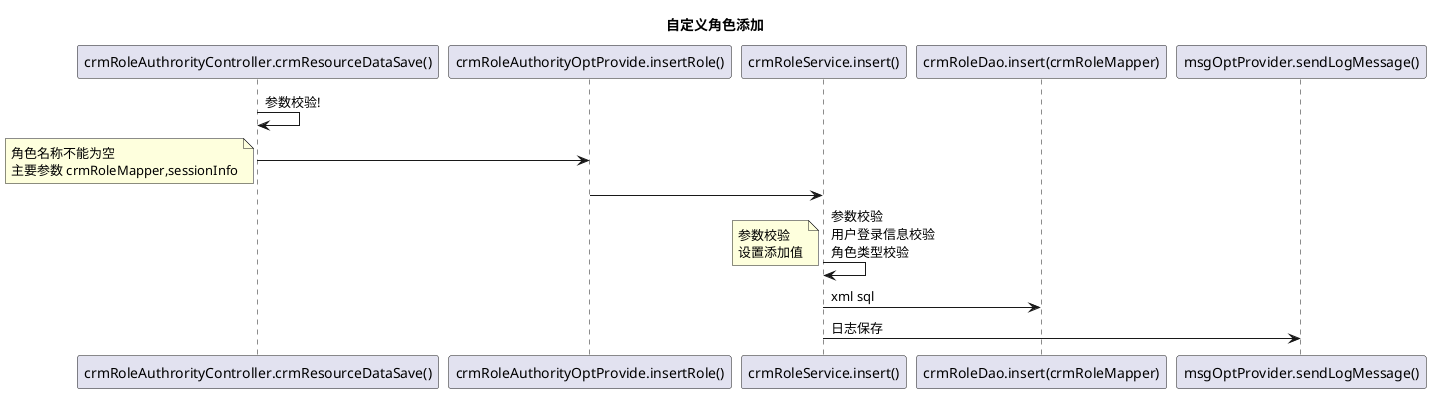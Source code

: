 
@startuml
title 自定义角色添加
"crmRoleAuthrorityController.crmResourceDataSave()" -> "crmRoleAuthrorityController.crmResourceDataSave()" : 参数校验!
"crmRoleAuthrorityController.crmResourceDataSave()" -> "crmRoleAuthorityOptProvide.insertRole()" :
note left : 角色名称不能为空 \n主要参数 crmRoleMapper,sessionInfo

"crmRoleAuthorityOptProvide.insertRole()" -> "crmRoleService.insert()" :

"crmRoleService.insert()" -> "crmRoleService.insert()" : 参数校验\n用户登录信息校验 \n角色类型校验
note left : 参数校验 \n设置添加值
"crmRoleService.insert()" -> "crmRoleDao.insert(crmRoleMapper)" :  xml sql
"crmRoleService.insert()" -> "msgOptProvider.sendLogMessage()" : 日志保存

@enduml
